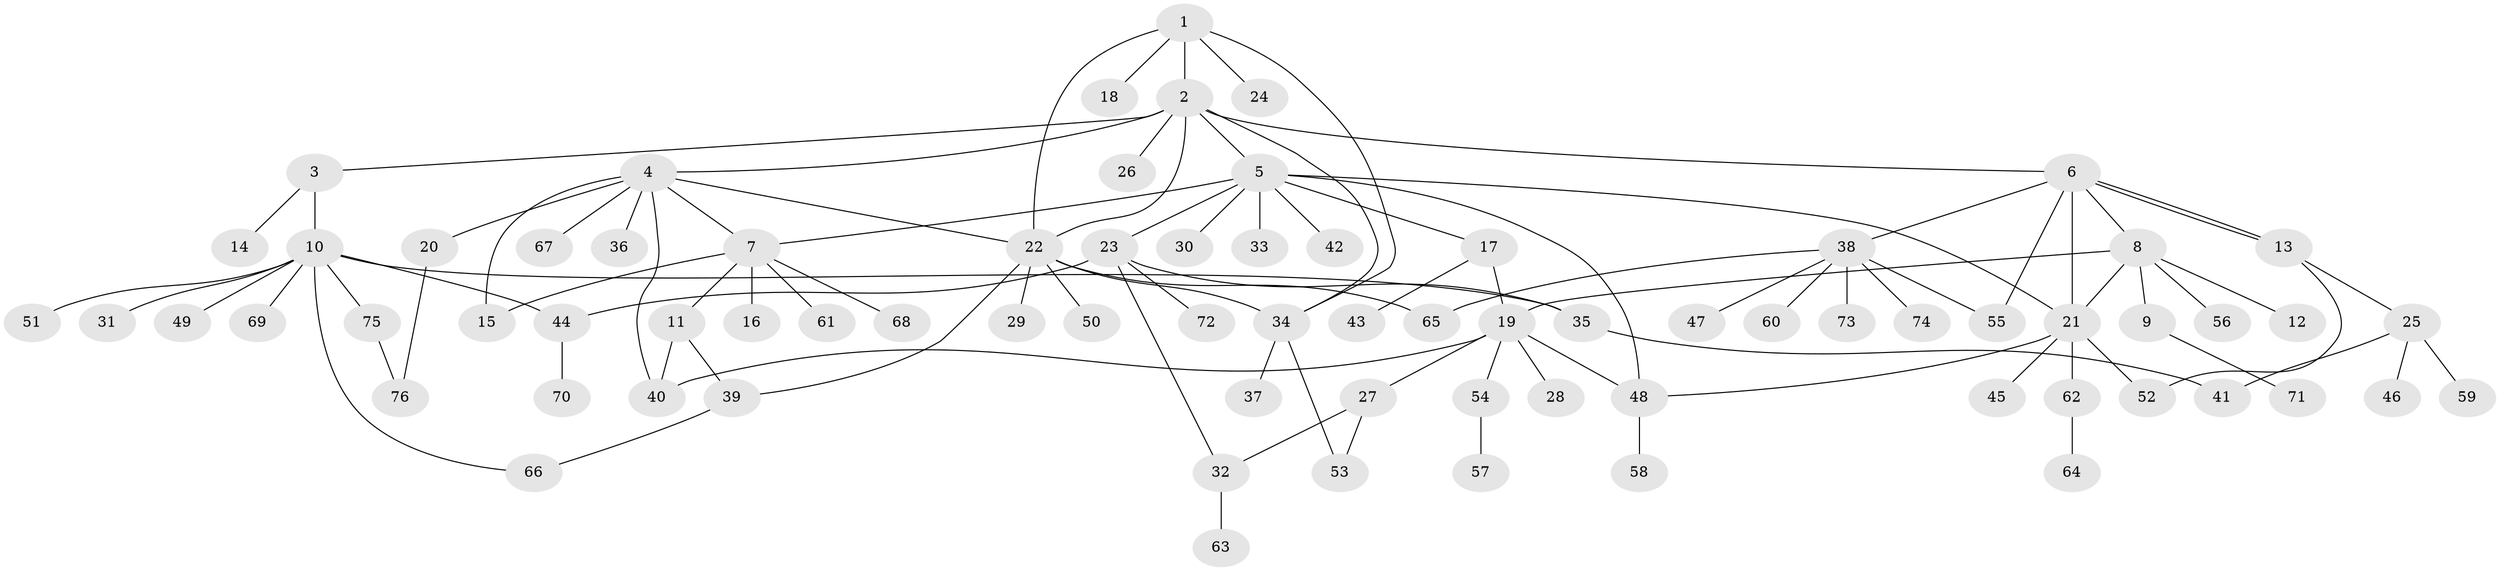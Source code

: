 // coarse degree distribution, {1: 0.7727272727272727, 3: 0.09090909090909091, 4: 0.045454545454545456, 2: 0.045454545454545456, 15: 0.045454545454545456}
// Generated by graph-tools (version 1.1) at 2025/50/03/04/25 21:50:02]
// undirected, 76 vertices, 100 edges
graph export_dot {
graph [start="1"]
  node [color=gray90,style=filled];
  1;
  2;
  3;
  4;
  5;
  6;
  7;
  8;
  9;
  10;
  11;
  12;
  13;
  14;
  15;
  16;
  17;
  18;
  19;
  20;
  21;
  22;
  23;
  24;
  25;
  26;
  27;
  28;
  29;
  30;
  31;
  32;
  33;
  34;
  35;
  36;
  37;
  38;
  39;
  40;
  41;
  42;
  43;
  44;
  45;
  46;
  47;
  48;
  49;
  50;
  51;
  52;
  53;
  54;
  55;
  56;
  57;
  58;
  59;
  60;
  61;
  62;
  63;
  64;
  65;
  66;
  67;
  68;
  69;
  70;
  71;
  72;
  73;
  74;
  75;
  76;
  1 -- 2;
  1 -- 18;
  1 -- 22;
  1 -- 24;
  1 -- 34;
  2 -- 3;
  2 -- 4;
  2 -- 5;
  2 -- 6;
  2 -- 22;
  2 -- 26;
  2 -- 34;
  3 -- 10;
  3 -- 14;
  4 -- 7;
  4 -- 15;
  4 -- 20;
  4 -- 22;
  4 -- 36;
  4 -- 40;
  4 -- 67;
  5 -- 7;
  5 -- 17;
  5 -- 21;
  5 -- 23;
  5 -- 30;
  5 -- 33;
  5 -- 42;
  5 -- 48;
  6 -- 8;
  6 -- 13;
  6 -- 13;
  6 -- 21;
  6 -- 38;
  6 -- 55;
  7 -- 11;
  7 -- 15;
  7 -- 16;
  7 -- 61;
  7 -- 68;
  8 -- 9;
  8 -- 12;
  8 -- 19;
  8 -- 21;
  8 -- 56;
  9 -- 71;
  10 -- 31;
  10 -- 35;
  10 -- 44;
  10 -- 49;
  10 -- 51;
  10 -- 66;
  10 -- 69;
  10 -- 75;
  11 -- 39;
  11 -- 40;
  13 -- 25;
  13 -- 52;
  17 -- 19;
  17 -- 43;
  19 -- 27;
  19 -- 28;
  19 -- 40;
  19 -- 48;
  19 -- 54;
  20 -- 76;
  21 -- 45;
  21 -- 48;
  21 -- 52;
  21 -- 62;
  22 -- 29;
  22 -- 34;
  22 -- 39;
  22 -- 50;
  22 -- 65;
  23 -- 32;
  23 -- 35;
  23 -- 44;
  23 -- 72;
  25 -- 41;
  25 -- 46;
  25 -- 59;
  27 -- 32;
  27 -- 53;
  32 -- 63;
  34 -- 37;
  34 -- 53;
  35 -- 41;
  38 -- 47;
  38 -- 55;
  38 -- 60;
  38 -- 65;
  38 -- 73;
  38 -- 74;
  39 -- 66;
  44 -- 70;
  48 -- 58;
  54 -- 57;
  62 -- 64;
  75 -- 76;
}
